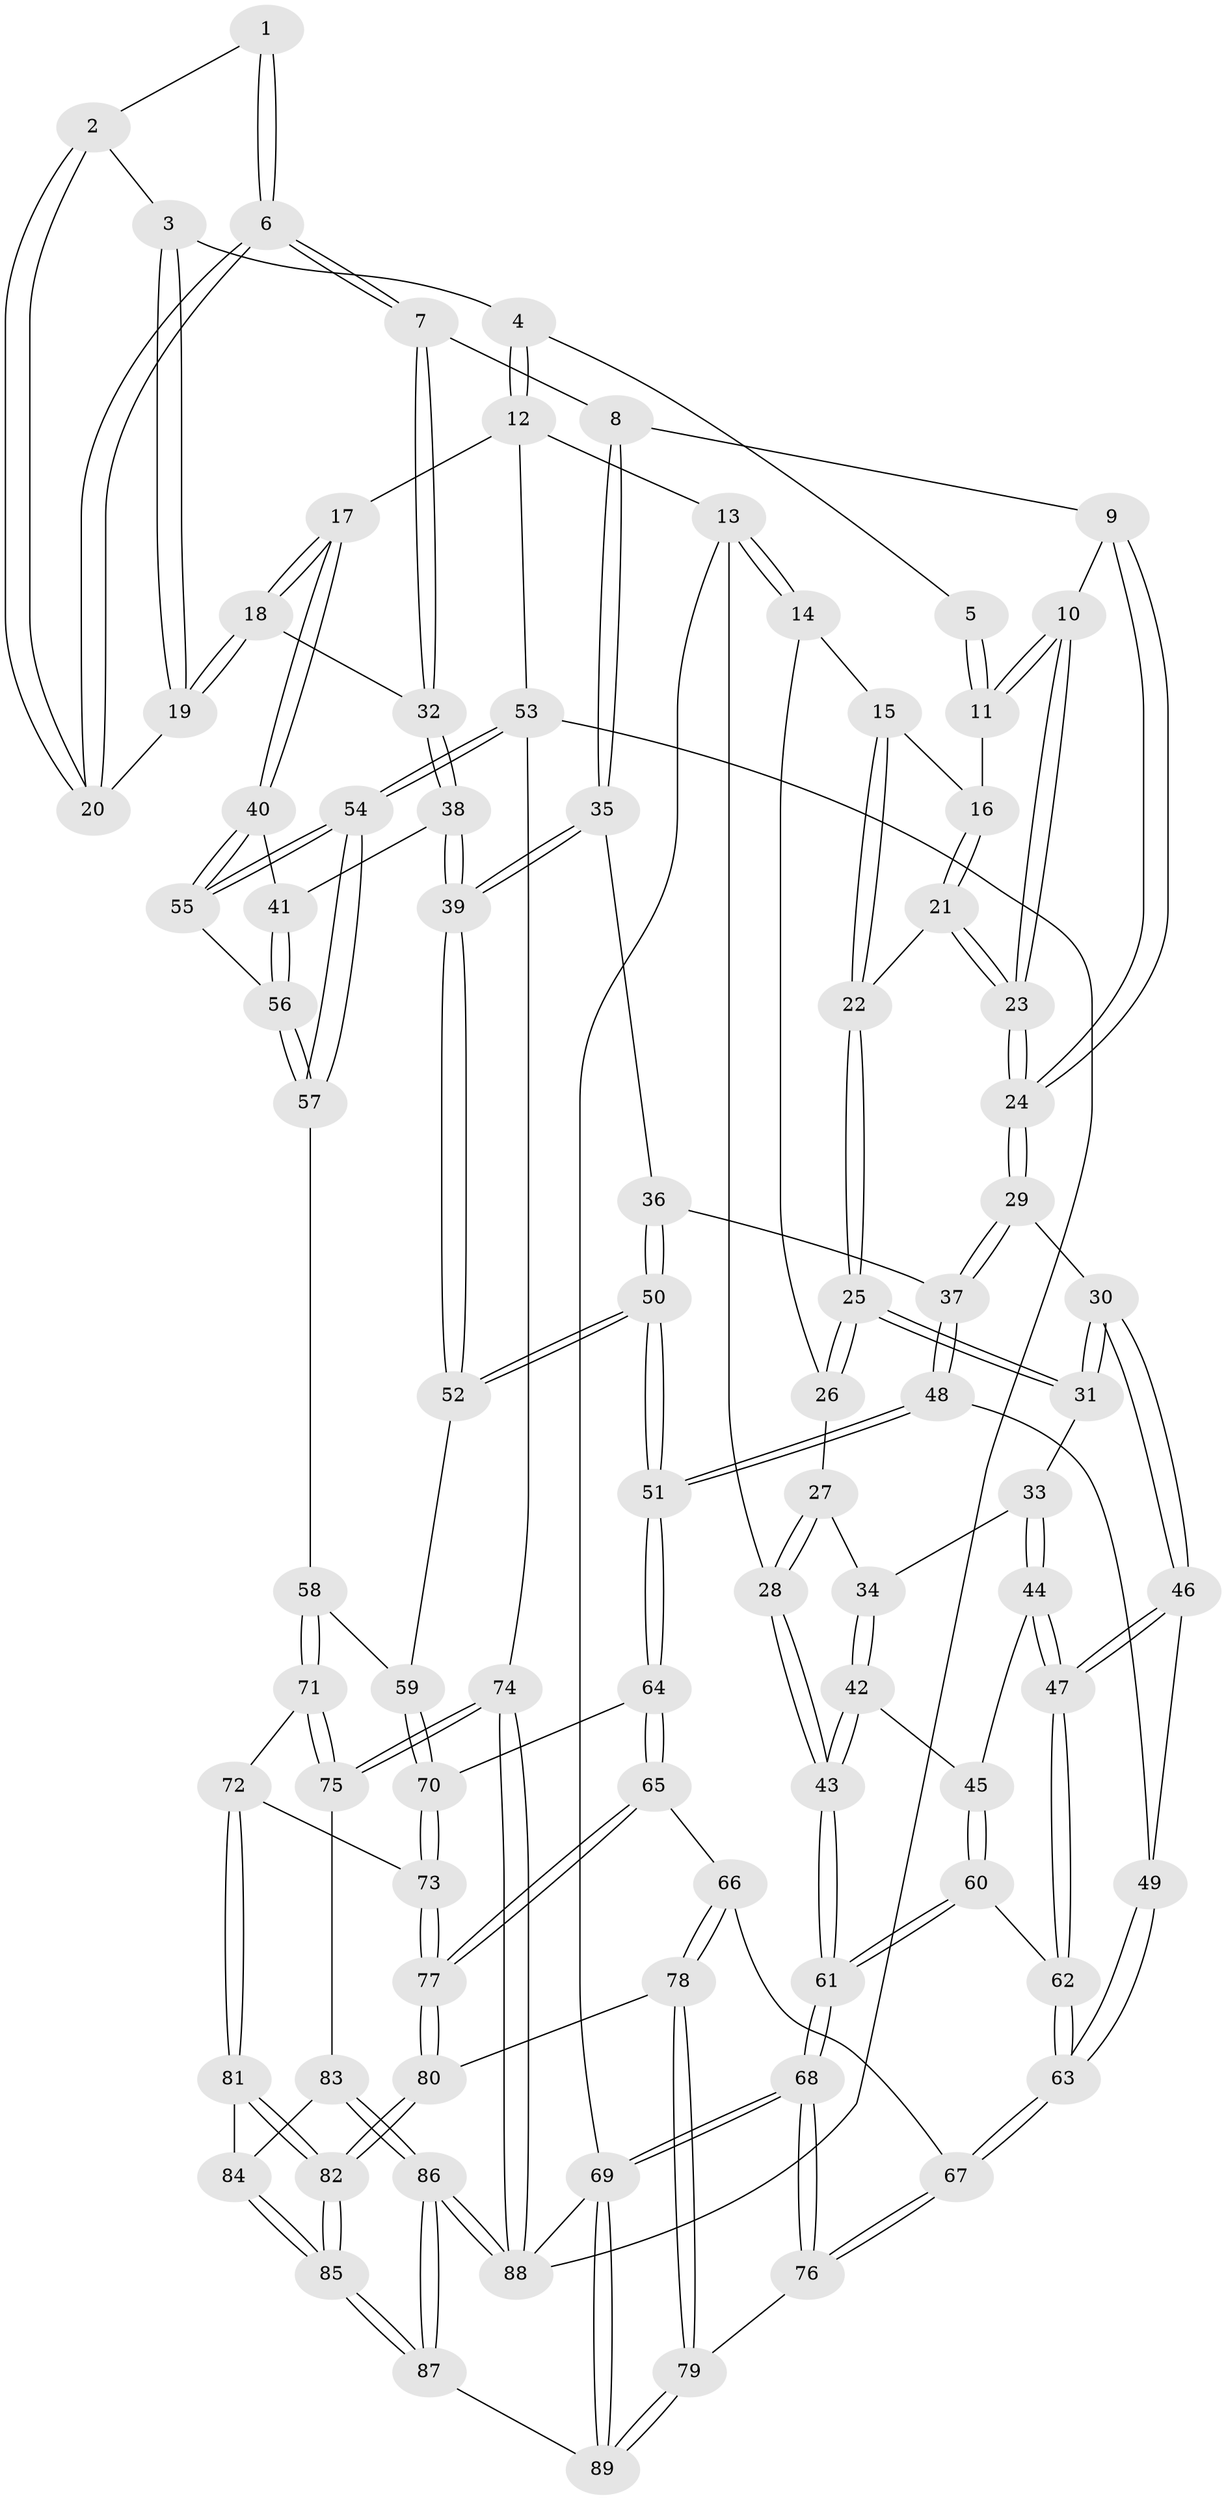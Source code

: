 // coarse degree distribution, {3: 0.16666666666666666, 4: 0.4166666666666667, 5: 0.3333333333333333, 6: 0.08333333333333333}
// Generated by graph-tools (version 1.1) at 2025/24/03/03/25 07:24:37]
// undirected, 89 vertices, 219 edges
graph export_dot {
graph [start="1"]
  node [color=gray90,style=filled];
  1 [pos="+0.6770426389373112+0"];
  2 [pos="+0.715235648188261+0.02461398133547183"];
  3 [pos="+0.737904107925366+0.011019680931538448"];
  4 [pos="+0.8306711438565051+0"];
  5 [pos="+0.6628933888217247+0"];
  6 [pos="+0.6678409093463419+0.08800092698773629"];
  7 [pos="+0.6341666822023818+0.12095157159322695"];
  8 [pos="+0.5941690433156985+0.11994724097871694"];
  9 [pos="+0.5152576870844215+0"];
  10 [pos="+0.49200199779119747+0"];
  11 [pos="+0.46565634099360675+0"];
  12 [pos="+1+0"];
  13 [pos="+0+0"];
  14 [pos="+0+0"];
  15 [pos="+0.2961689355973098+0"];
  16 [pos="+0.4630336346041965+0"];
  17 [pos="+1+0"];
  18 [pos="+0.8192141629275288+0.06176801670141466"];
  19 [pos="+0.8142191808992528+0.06156269478671062"];
  20 [pos="+0.7081710325678382+0.06642957996508861"];
  21 [pos="+0.33236920999266223+0.07685134606787133"];
  22 [pos="+0.22992299920538248+0.061817465365992794"];
  23 [pos="+0.3682694201028889+0.13407351057181308"];
  24 [pos="+0.3869135459525842+0.19200743974142262"];
  25 [pos="+0.183610932274577+0.11160474227204903"];
  26 [pos="+0.06688490552636665+0.00672279627068188"];
  27 [pos="+0.028025182485817462+0.1384162125739104"];
  28 [pos="+0+0.1813532448399964"];
  29 [pos="+0.3883644486772265+0.22138216474172065"];
  30 [pos="+0.3214309846193696+0.24296102432835873"];
  31 [pos="+0.18056006580973136+0.20891852506559316"];
  32 [pos="+0.7464091185846449+0.2130873847978263"];
  33 [pos="+0.1712455045145185+0.215505435019125"];
  34 [pos="+0.15120694871361898+0.22136382106387895"];
  35 [pos="+0.5096064258813197+0.23689797276388613"];
  36 [pos="+0.49198053242785617+0.2516359778498845"];
  37 [pos="+0.42798354022528456+0.23720146875156964"];
  38 [pos="+0.7786548496143911+0.2869194035615943"];
  39 [pos="+0.7729742148833434+0.2916161569015736"];
  40 [pos="+1+0"];
  41 [pos="+0.7828842057005022+0.2872436729088082"];
  42 [pos="+0.018495968264062478+0.3239791136602728"];
  43 [pos="+0+0.3203005906969219"];
  44 [pos="+0.20142331513923548+0.4064846878789817"];
  45 [pos="+0.05220730429617902+0.368534302422444"];
  46 [pos="+0.30868031119252387+0.32796524639580427"];
  47 [pos="+0.21954699664801375+0.4305871919663566"];
  48 [pos="+0.37637447942074126+0.4273527310335252"];
  49 [pos="+0.3641880074739536+0.4272874697504609"];
  50 [pos="+0.560810521839664+0.4434012062993434"];
  51 [pos="+0.547229941939956+0.4878998409883321"];
  52 [pos="+0.7245802908397614+0.3555918030935251"];
  53 [pos="+1+0.6945777410427566"];
  54 [pos="+1+0.5197275842634795"];
  55 [pos="+1+0.19017889818673367"];
  56 [pos="+0.863912011432368+0.34812352454117773"];
  57 [pos="+0.9098728473329316+0.44628004461377146"];
  58 [pos="+0.8207839741877384+0.5293104073387949"];
  59 [pos="+0.7940509132688793+0.5152753650603775"];
  60 [pos="+0.09530534855464637+0.523049592891226"];
  61 [pos="+0+0.8143901557559071"];
  62 [pos="+0.23147463891988906+0.5159084639223017"];
  63 [pos="+0.23565144415394446+0.5190686712392363"];
  64 [pos="+0.547837894176694+0.4964221631181439"];
  65 [pos="+0.5031943856153309+0.5698344056843179"];
  66 [pos="+0.3271971082287502+0.5862844079755223"];
  67 [pos="+0.25991821721720904+0.5639392584731497"];
  68 [pos="+0+1"];
  69 [pos="+0+1"];
  70 [pos="+0.6190774859408917+0.5311618579137539"];
  71 [pos="+0.8382741070679158+0.654018035540915"];
  72 [pos="+0.7373970036464782+0.6792672283197212"];
  73 [pos="+0.7273934510834801+0.6720585203749966"];
  74 [pos="+1+0.7430765439177494"];
  75 [pos="+0.9873250281287904+0.7448777492655952"];
  76 [pos="+0.16422063237333542+0.793319335214418"];
  77 [pos="+0.5122322857734061+0.6890407207452129"];
  78 [pos="+0.37799417520937284+0.8237453969416364"];
  79 [pos="+0.3756054167020376+0.8250960649729874"];
  80 [pos="+0.4965814321688116+0.7946122951467753"];
  81 [pos="+0.6926768327410248+0.7766080762110653"];
  82 [pos="+0.5951132552872558+0.8657367323174208"];
  83 [pos="+0.9754986871274012+0.7555413647130859"];
  84 [pos="+0.8203812527628227+0.8256752176983841"];
  85 [pos="+0.6693164644443289+1"];
  86 [pos="+0.7469788075934161+1"];
  87 [pos="+0.6811891472943127+1"];
  88 [pos="+0.8744118476215109+1"];
  89 [pos="+0.34012410084463074+1"];
  1 -- 2;
  1 -- 6;
  1 -- 6;
  2 -- 3;
  2 -- 20;
  2 -- 20;
  3 -- 4;
  3 -- 19;
  3 -- 19;
  4 -- 5;
  4 -- 12;
  4 -- 12;
  5 -- 11;
  5 -- 11;
  6 -- 7;
  6 -- 7;
  6 -- 20;
  6 -- 20;
  7 -- 8;
  7 -- 32;
  7 -- 32;
  8 -- 9;
  8 -- 35;
  8 -- 35;
  9 -- 10;
  9 -- 24;
  9 -- 24;
  10 -- 11;
  10 -- 11;
  10 -- 23;
  10 -- 23;
  11 -- 16;
  12 -- 13;
  12 -- 17;
  12 -- 53;
  13 -- 14;
  13 -- 14;
  13 -- 28;
  13 -- 69;
  14 -- 15;
  14 -- 26;
  15 -- 16;
  15 -- 22;
  15 -- 22;
  16 -- 21;
  16 -- 21;
  17 -- 18;
  17 -- 18;
  17 -- 40;
  17 -- 40;
  18 -- 19;
  18 -- 19;
  18 -- 32;
  19 -- 20;
  21 -- 22;
  21 -- 23;
  21 -- 23;
  22 -- 25;
  22 -- 25;
  23 -- 24;
  23 -- 24;
  24 -- 29;
  24 -- 29;
  25 -- 26;
  25 -- 26;
  25 -- 31;
  25 -- 31;
  26 -- 27;
  27 -- 28;
  27 -- 28;
  27 -- 34;
  28 -- 43;
  28 -- 43;
  29 -- 30;
  29 -- 37;
  29 -- 37;
  30 -- 31;
  30 -- 31;
  30 -- 46;
  30 -- 46;
  31 -- 33;
  32 -- 38;
  32 -- 38;
  33 -- 34;
  33 -- 44;
  33 -- 44;
  34 -- 42;
  34 -- 42;
  35 -- 36;
  35 -- 39;
  35 -- 39;
  36 -- 37;
  36 -- 50;
  36 -- 50;
  37 -- 48;
  37 -- 48;
  38 -- 39;
  38 -- 39;
  38 -- 41;
  39 -- 52;
  39 -- 52;
  40 -- 41;
  40 -- 55;
  40 -- 55;
  41 -- 56;
  41 -- 56;
  42 -- 43;
  42 -- 43;
  42 -- 45;
  43 -- 61;
  43 -- 61;
  44 -- 45;
  44 -- 47;
  44 -- 47;
  45 -- 60;
  45 -- 60;
  46 -- 47;
  46 -- 47;
  46 -- 49;
  47 -- 62;
  47 -- 62;
  48 -- 49;
  48 -- 51;
  48 -- 51;
  49 -- 63;
  49 -- 63;
  50 -- 51;
  50 -- 51;
  50 -- 52;
  50 -- 52;
  51 -- 64;
  51 -- 64;
  52 -- 59;
  53 -- 54;
  53 -- 54;
  53 -- 74;
  53 -- 88;
  54 -- 55;
  54 -- 55;
  54 -- 57;
  54 -- 57;
  55 -- 56;
  56 -- 57;
  56 -- 57;
  57 -- 58;
  58 -- 59;
  58 -- 71;
  58 -- 71;
  59 -- 70;
  59 -- 70;
  60 -- 61;
  60 -- 61;
  60 -- 62;
  61 -- 68;
  61 -- 68;
  62 -- 63;
  62 -- 63;
  63 -- 67;
  63 -- 67;
  64 -- 65;
  64 -- 65;
  64 -- 70;
  65 -- 66;
  65 -- 77;
  65 -- 77;
  66 -- 67;
  66 -- 78;
  66 -- 78;
  67 -- 76;
  67 -- 76;
  68 -- 69;
  68 -- 69;
  68 -- 76;
  68 -- 76;
  69 -- 89;
  69 -- 89;
  69 -- 88;
  70 -- 73;
  70 -- 73;
  71 -- 72;
  71 -- 75;
  71 -- 75;
  72 -- 73;
  72 -- 81;
  72 -- 81;
  73 -- 77;
  73 -- 77;
  74 -- 75;
  74 -- 75;
  74 -- 88;
  74 -- 88;
  75 -- 83;
  76 -- 79;
  77 -- 80;
  77 -- 80;
  78 -- 79;
  78 -- 79;
  78 -- 80;
  79 -- 89;
  79 -- 89;
  80 -- 82;
  80 -- 82;
  81 -- 82;
  81 -- 82;
  81 -- 84;
  82 -- 85;
  82 -- 85;
  83 -- 84;
  83 -- 86;
  83 -- 86;
  84 -- 85;
  84 -- 85;
  85 -- 87;
  85 -- 87;
  86 -- 87;
  86 -- 87;
  86 -- 88;
  86 -- 88;
  87 -- 89;
}
